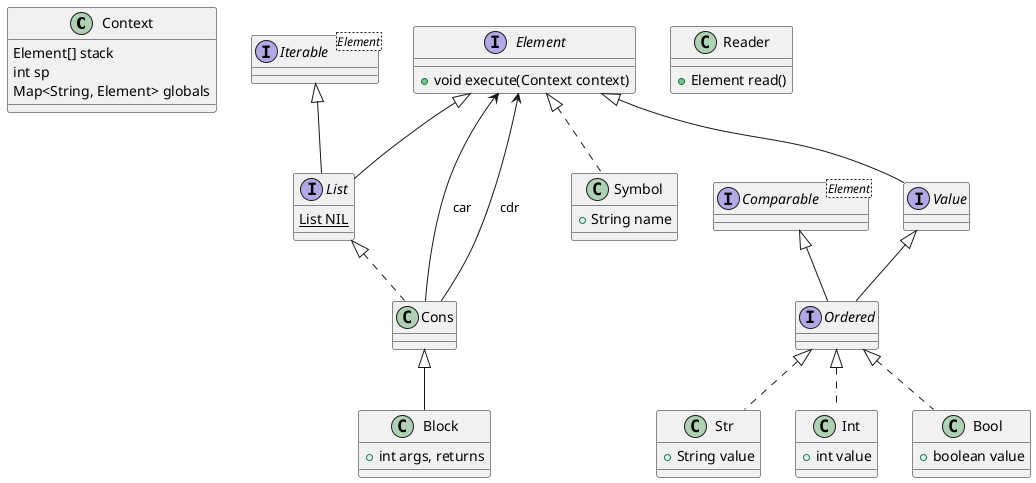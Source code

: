 @startuml
class Context {
  Element[] stack
  int sp
  Map<String, Element> globals
}
interface Element {
  +void execute(Context context)
}
interface Value
interface Ordered
interface Comparable<Element>
interface Iterable<Element>
class Int {
  +int value
}
class Bool {
  +boolean value
}
class Str {
  +String value
}
interface List {
  {static} List NIL
}
class Symbol {
  +String name
}
class Reader {
  +Element read()
}
class Block {
  +int args, returns
}
Element <|-- Value
Cons --> Element : car
Cons --> Element : cdr
Element <|-- List
Iterable <|-- List
Value <|-- Ordered
Comparable <|-- Ordered
Ordered <|.. Int
Ordered <|.. Bool
Ordered <|.. Str
List <|.. Cons
Cons <|-- Block
Element <|.. Symbol
@enduml